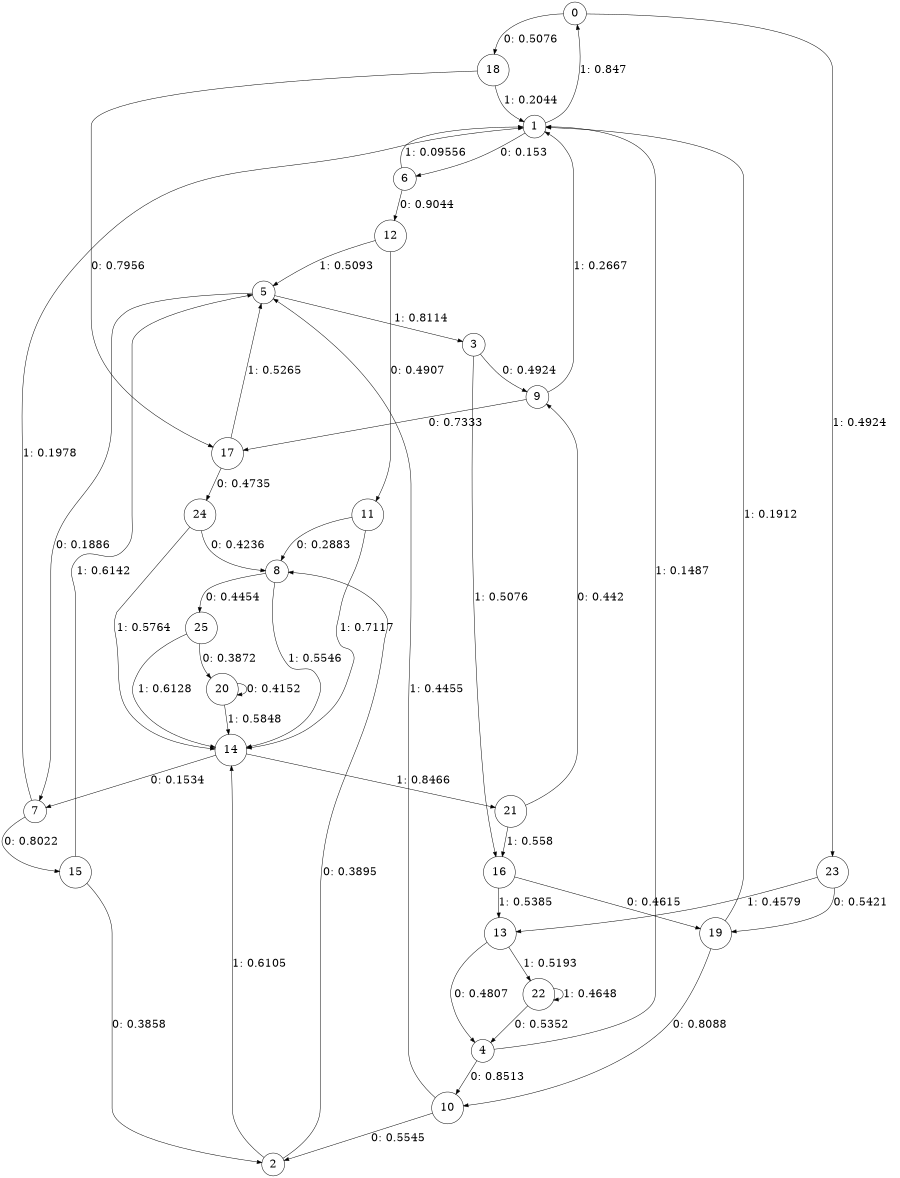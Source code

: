 digraph "ch13randomL6" {
size = "6,8.5";
ratio = "fill";
node [shape = circle];
node [fontsize = 24];
edge [fontsize = 24];
0 -> 18 [label = "0: 0.5076   "];
0 -> 23 [label = "1: 0.4924   "];
1 -> 6 [label = "0: 0.153    "];
1 -> 0 [label = "1: 0.847    "];
2 -> 8 [label = "0: 0.3895   "];
2 -> 14 [label = "1: 0.6105   "];
3 -> 9 [label = "0: 0.4924   "];
3 -> 16 [label = "1: 0.5076   "];
4 -> 10 [label = "0: 0.8513   "];
4 -> 1 [label = "1: 0.1487   "];
5 -> 7 [label = "0: 0.1886   "];
5 -> 3 [label = "1: 0.8114   "];
6 -> 12 [label = "0: 0.9044   "];
6 -> 1 [label = "1: 0.09556  "];
7 -> 15 [label = "0: 0.8022   "];
7 -> 1 [label = "1: 0.1978   "];
8 -> 25 [label = "0: 0.4454   "];
8 -> 14 [label = "1: 0.5546   "];
9 -> 17 [label = "0: 0.7333   "];
9 -> 1 [label = "1: 0.2667   "];
10 -> 2 [label = "0: 0.5545   "];
10 -> 5 [label = "1: 0.4455   "];
11 -> 8 [label = "0: 0.2883   "];
11 -> 14 [label = "1: 0.7117   "];
12 -> 11 [label = "0: 0.4907   "];
12 -> 5 [label = "1: 0.5093   "];
13 -> 4 [label = "0: 0.4807   "];
13 -> 22 [label = "1: 0.5193   "];
14 -> 7 [label = "0: 0.1534   "];
14 -> 21 [label = "1: 0.8466   "];
15 -> 2 [label = "0: 0.3858   "];
15 -> 5 [label = "1: 0.6142   "];
16 -> 19 [label = "0: 0.4615   "];
16 -> 13 [label = "1: 0.5385   "];
17 -> 24 [label = "0: 0.4735   "];
17 -> 5 [label = "1: 0.5265   "];
18 -> 17 [label = "0: 0.7956   "];
18 -> 1 [label = "1: 0.2044   "];
19 -> 10 [label = "0: 0.8088   "];
19 -> 1 [label = "1: 0.1912   "];
20 -> 20 [label = "0: 0.4152   "];
20 -> 14 [label = "1: 0.5848   "];
21 -> 9 [label = "0: 0.442    "];
21 -> 16 [label = "1: 0.558    "];
22 -> 4 [label = "0: 0.5352   "];
22 -> 22 [label = "1: 0.4648   "];
23 -> 19 [label = "0: 0.5421   "];
23 -> 13 [label = "1: 0.4579   "];
24 -> 8 [label = "0: 0.4236   "];
24 -> 14 [label = "1: 0.5764   "];
25 -> 20 [label = "0: 0.3872   "];
25 -> 14 [label = "1: 0.6128   "];
}